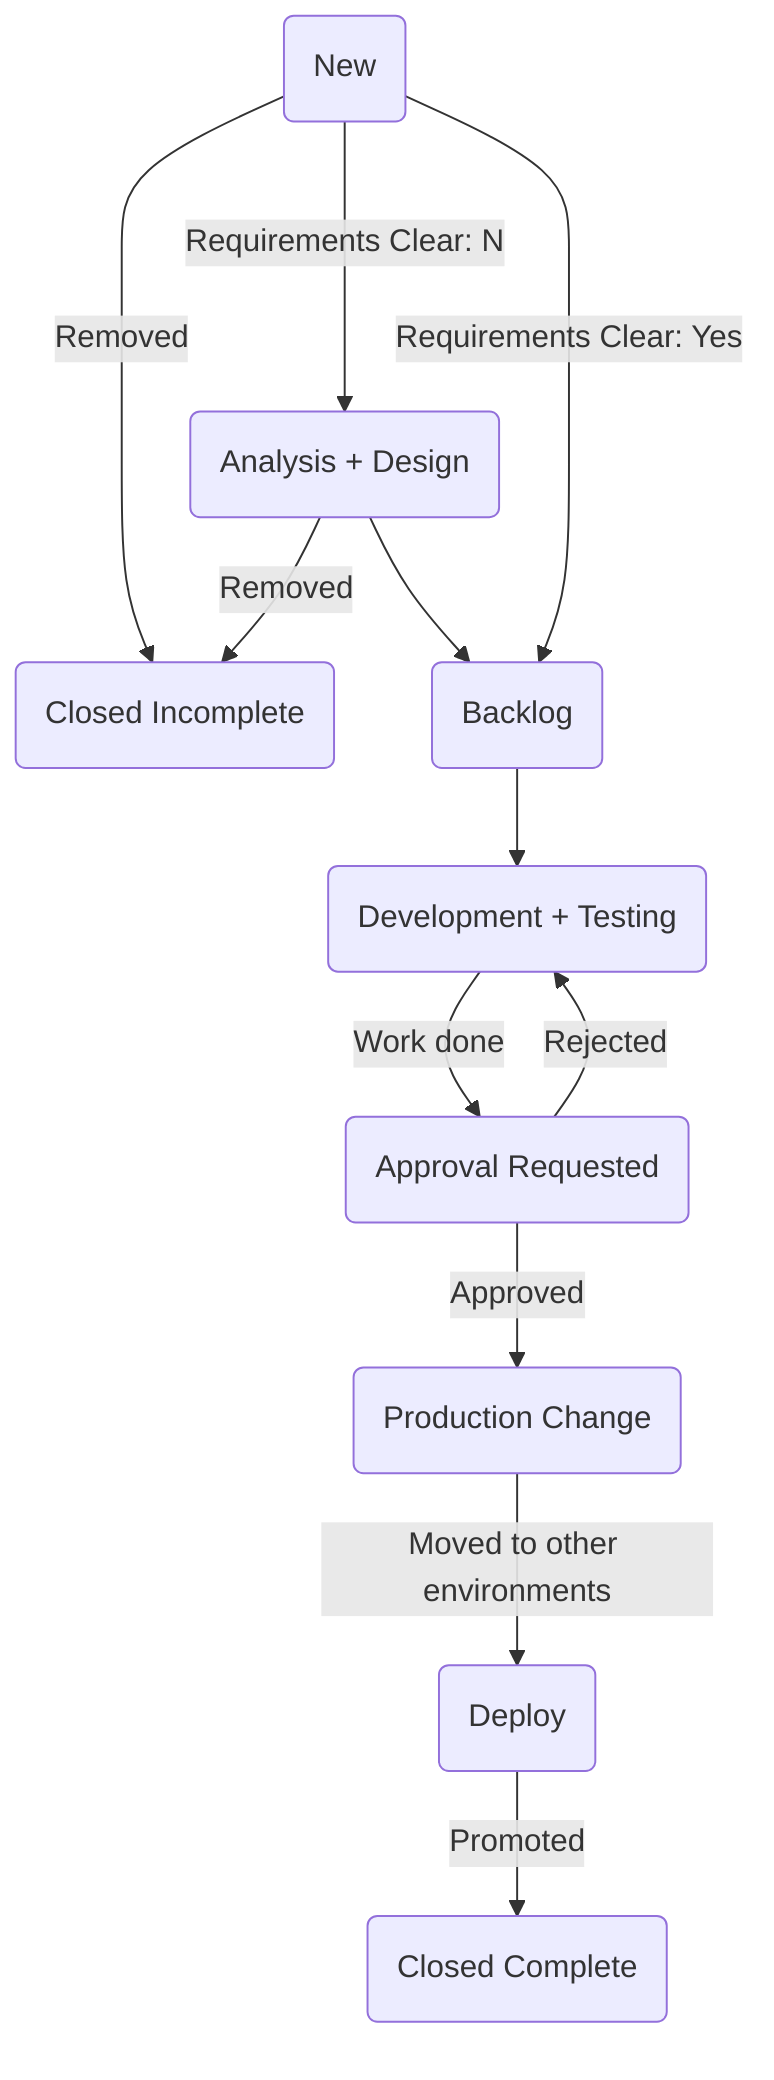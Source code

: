 graph TD
  NEW(New)
  A+D(Analysis + Design)
  BAC(Backlog)
  DEV(Development + Testing)  
  REQ(Approval Requested)
  PRO(Production Change)
  DEP(Deploy)
  COM(Closed Complete)
  CIN(Closed Incomplete)

  NEW--Removed-->CIN
  NEW--Requirements Clear: No-->A+D
  NEW--Requirements Clear: Yes-->BAC
  A+D--Removed-->CIN
  A+D-->BAC
  BAC-->DEV
  DEV--Work done-->REQ
  REQ--Approved-->PRO
  REQ--Rejected-->DEV
  PRO--Moved to other environments-->DEP
  DEP--Promoted-->COM